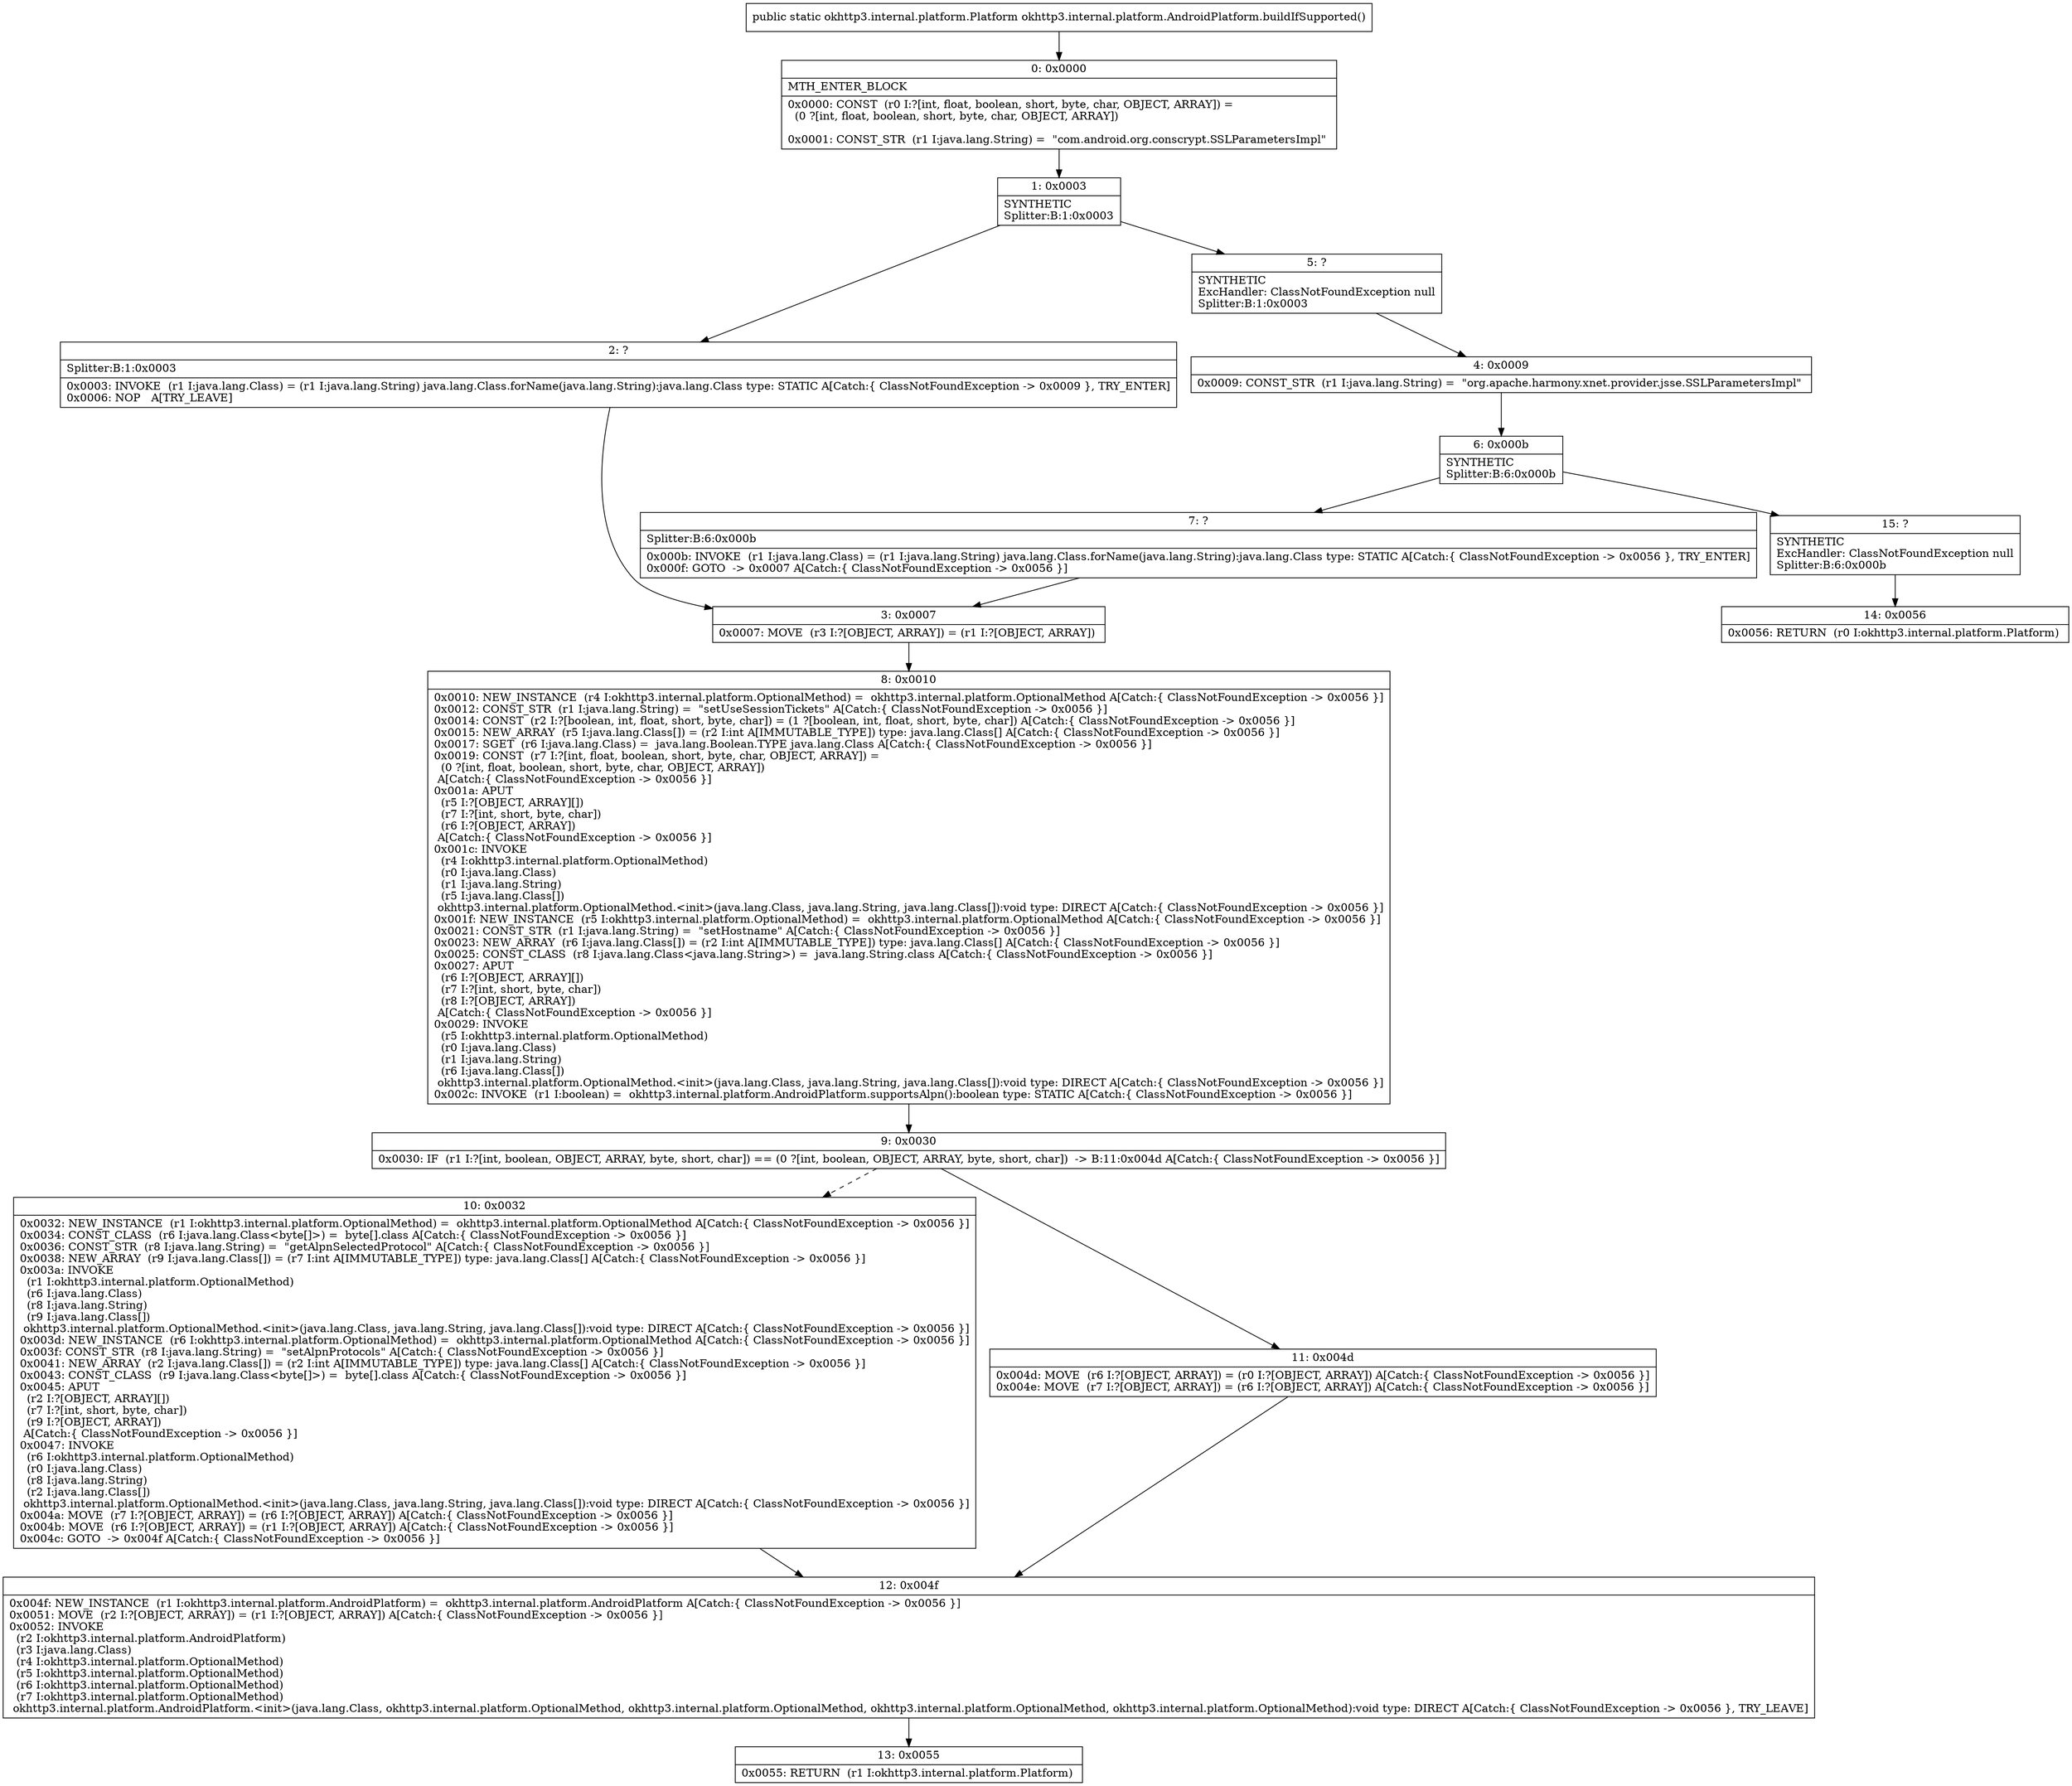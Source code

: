 digraph "CFG forokhttp3.internal.platform.AndroidPlatform.buildIfSupported()Lokhttp3\/internal\/platform\/Platform;" {
Node_0 [shape=record,label="{0\:\ 0x0000|MTH_ENTER_BLOCK\l|0x0000: CONST  (r0 I:?[int, float, boolean, short, byte, char, OBJECT, ARRAY]) = \l  (0 ?[int, float, boolean, short, byte, char, OBJECT, ARRAY])\l \l0x0001: CONST_STR  (r1 I:java.lang.String) =  \"com.android.org.conscrypt.SSLParametersImpl\" \l}"];
Node_1 [shape=record,label="{1\:\ 0x0003|SYNTHETIC\lSplitter:B:1:0x0003\l}"];
Node_2 [shape=record,label="{2\:\ ?|Splitter:B:1:0x0003\l|0x0003: INVOKE  (r1 I:java.lang.Class) = (r1 I:java.lang.String) java.lang.Class.forName(java.lang.String):java.lang.Class type: STATIC A[Catch:\{ ClassNotFoundException \-\> 0x0009 \}, TRY_ENTER]\l0x0006: NOP   A[TRY_LEAVE]\l}"];
Node_3 [shape=record,label="{3\:\ 0x0007|0x0007: MOVE  (r3 I:?[OBJECT, ARRAY]) = (r1 I:?[OBJECT, ARRAY]) \l}"];
Node_4 [shape=record,label="{4\:\ 0x0009|0x0009: CONST_STR  (r1 I:java.lang.String) =  \"org.apache.harmony.xnet.provider.jsse.SSLParametersImpl\" \l}"];
Node_5 [shape=record,label="{5\:\ ?|SYNTHETIC\lExcHandler: ClassNotFoundException null\lSplitter:B:1:0x0003\l}"];
Node_6 [shape=record,label="{6\:\ 0x000b|SYNTHETIC\lSplitter:B:6:0x000b\l}"];
Node_7 [shape=record,label="{7\:\ ?|Splitter:B:6:0x000b\l|0x000b: INVOKE  (r1 I:java.lang.Class) = (r1 I:java.lang.String) java.lang.Class.forName(java.lang.String):java.lang.Class type: STATIC A[Catch:\{ ClassNotFoundException \-\> 0x0056 \}, TRY_ENTER]\l0x000f: GOTO  \-\> 0x0007 A[Catch:\{ ClassNotFoundException \-\> 0x0056 \}]\l}"];
Node_8 [shape=record,label="{8\:\ 0x0010|0x0010: NEW_INSTANCE  (r4 I:okhttp3.internal.platform.OptionalMethod) =  okhttp3.internal.platform.OptionalMethod A[Catch:\{ ClassNotFoundException \-\> 0x0056 \}]\l0x0012: CONST_STR  (r1 I:java.lang.String) =  \"setUseSessionTickets\" A[Catch:\{ ClassNotFoundException \-\> 0x0056 \}]\l0x0014: CONST  (r2 I:?[boolean, int, float, short, byte, char]) = (1 ?[boolean, int, float, short, byte, char]) A[Catch:\{ ClassNotFoundException \-\> 0x0056 \}]\l0x0015: NEW_ARRAY  (r5 I:java.lang.Class[]) = (r2 I:int A[IMMUTABLE_TYPE]) type: java.lang.Class[] A[Catch:\{ ClassNotFoundException \-\> 0x0056 \}]\l0x0017: SGET  (r6 I:java.lang.Class) =  java.lang.Boolean.TYPE java.lang.Class A[Catch:\{ ClassNotFoundException \-\> 0x0056 \}]\l0x0019: CONST  (r7 I:?[int, float, boolean, short, byte, char, OBJECT, ARRAY]) = \l  (0 ?[int, float, boolean, short, byte, char, OBJECT, ARRAY])\l A[Catch:\{ ClassNotFoundException \-\> 0x0056 \}]\l0x001a: APUT  \l  (r5 I:?[OBJECT, ARRAY][])\l  (r7 I:?[int, short, byte, char])\l  (r6 I:?[OBJECT, ARRAY])\l A[Catch:\{ ClassNotFoundException \-\> 0x0056 \}]\l0x001c: INVOKE  \l  (r4 I:okhttp3.internal.platform.OptionalMethod)\l  (r0 I:java.lang.Class)\l  (r1 I:java.lang.String)\l  (r5 I:java.lang.Class[])\l okhttp3.internal.platform.OptionalMethod.\<init\>(java.lang.Class, java.lang.String, java.lang.Class[]):void type: DIRECT A[Catch:\{ ClassNotFoundException \-\> 0x0056 \}]\l0x001f: NEW_INSTANCE  (r5 I:okhttp3.internal.platform.OptionalMethod) =  okhttp3.internal.platform.OptionalMethod A[Catch:\{ ClassNotFoundException \-\> 0x0056 \}]\l0x0021: CONST_STR  (r1 I:java.lang.String) =  \"setHostname\" A[Catch:\{ ClassNotFoundException \-\> 0x0056 \}]\l0x0023: NEW_ARRAY  (r6 I:java.lang.Class[]) = (r2 I:int A[IMMUTABLE_TYPE]) type: java.lang.Class[] A[Catch:\{ ClassNotFoundException \-\> 0x0056 \}]\l0x0025: CONST_CLASS  (r8 I:java.lang.Class\<java.lang.String\>) =  java.lang.String.class A[Catch:\{ ClassNotFoundException \-\> 0x0056 \}]\l0x0027: APUT  \l  (r6 I:?[OBJECT, ARRAY][])\l  (r7 I:?[int, short, byte, char])\l  (r8 I:?[OBJECT, ARRAY])\l A[Catch:\{ ClassNotFoundException \-\> 0x0056 \}]\l0x0029: INVOKE  \l  (r5 I:okhttp3.internal.platform.OptionalMethod)\l  (r0 I:java.lang.Class)\l  (r1 I:java.lang.String)\l  (r6 I:java.lang.Class[])\l okhttp3.internal.platform.OptionalMethod.\<init\>(java.lang.Class, java.lang.String, java.lang.Class[]):void type: DIRECT A[Catch:\{ ClassNotFoundException \-\> 0x0056 \}]\l0x002c: INVOKE  (r1 I:boolean) =  okhttp3.internal.platform.AndroidPlatform.supportsAlpn():boolean type: STATIC A[Catch:\{ ClassNotFoundException \-\> 0x0056 \}]\l}"];
Node_9 [shape=record,label="{9\:\ 0x0030|0x0030: IF  (r1 I:?[int, boolean, OBJECT, ARRAY, byte, short, char]) == (0 ?[int, boolean, OBJECT, ARRAY, byte, short, char])  \-\> B:11:0x004d A[Catch:\{ ClassNotFoundException \-\> 0x0056 \}]\l}"];
Node_10 [shape=record,label="{10\:\ 0x0032|0x0032: NEW_INSTANCE  (r1 I:okhttp3.internal.platform.OptionalMethod) =  okhttp3.internal.platform.OptionalMethod A[Catch:\{ ClassNotFoundException \-\> 0x0056 \}]\l0x0034: CONST_CLASS  (r6 I:java.lang.Class\<byte[]\>) =  byte[].class A[Catch:\{ ClassNotFoundException \-\> 0x0056 \}]\l0x0036: CONST_STR  (r8 I:java.lang.String) =  \"getAlpnSelectedProtocol\" A[Catch:\{ ClassNotFoundException \-\> 0x0056 \}]\l0x0038: NEW_ARRAY  (r9 I:java.lang.Class[]) = (r7 I:int A[IMMUTABLE_TYPE]) type: java.lang.Class[] A[Catch:\{ ClassNotFoundException \-\> 0x0056 \}]\l0x003a: INVOKE  \l  (r1 I:okhttp3.internal.platform.OptionalMethod)\l  (r6 I:java.lang.Class)\l  (r8 I:java.lang.String)\l  (r9 I:java.lang.Class[])\l okhttp3.internal.platform.OptionalMethod.\<init\>(java.lang.Class, java.lang.String, java.lang.Class[]):void type: DIRECT A[Catch:\{ ClassNotFoundException \-\> 0x0056 \}]\l0x003d: NEW_INSTANCE  (r6 I:okhttp3.internal.platform.OptionalMethod) =  okhttp3.internal.platform.OptionalMethod A[Catch:\{ ClassNotFoundException \-\> 0x0056 \}]\l0x003f: CONST_STR  (r8 I:java.lang.String) =  \"setAlpnProtocols\" A[Catch:\{ ClassNotFoundException \-\> 0x0056 \}]\l0x0041: NEW_ARRAY  (r2 I:java.lang.Class[]) = (r2 I:int A[IMMUTABLE_TYPE]) type: java.lang.Class[] A[Catch:\{ ClassNotFoundException \-\> 0x0056 \}]\l0x0043: CONST_CLASS  (r9 I:java.lang.Class\<byte[]\>) =  byte[].class A[Catch:\{ ClassNotFoundException \-\> 0x0056 \}]\l0x0045: APUT  \l  (r2 I:?[OBJECT, ARRAY][])\l  (r7 I:?[int, short, byte, char])\l  (r9 I:?[OBJECT, ARRAY])\l A[Catch:\{ ClassNotFoundException \-\> 0x0056 \}]\l0x0047: INVOKE  \l  (r6 I:okhttp3.internal.platform.OptionalMethod)\l  (r0 I:java.lang.Class)\l  (r8 I:java.lang.String)\l  (r2 I:java.lang.Class[])\l okhttp3.internal.platform.OptionalMethod.\<init\>(java.lang.Class, java.lang.String, java.lang.Class[]):void type: DIRECT A[Catch:\{ ClassNotFoundException \-\> 0x0056 \}]\l0x004a: MOVE  (r7 I:?[OBJECT, ARRAY]) = (r6 I:?[OBJECT, ARRAY]) A[Catch:\{ ClassNotFoundException \-\> 0x0056 \}]\l0x004b: MOVE  (r6 I:?[OBJECT, ARRAY]) = (r1 I:?[OBJECT, ARRAY]) A[Catch:\{ ClassNotFoundException \-\> 0x0056 \}]\l0x004c: GOTO  \-\> 0x004f A[Catch:\{ ClassNotFoundException \-\> 0x0056 \}]\l}"];
Node_11 [shape=record,label="{11\:\ 0x004d|0x004d: MOVE  (r6 I:?[OBJECT, ARRAY]) = (r0 I:?[OBJECT, ARRAY]) A[Catch:\{ ClassNotFoundException \-\> 0x0056 \}]\l0x004e: MOVE  (r7 I:?[OBJECT, ARRAY]) = (r6 I:?[OBJECT, ARRAY]) A[Catch:\{ ClassNotFoundException \-\> 0x0056 \}]\l}"];
Node_12 [shape=record,label="{12\:\ 0x004f|0x004f: NEW_INSTANCE  (r1 I:okhttp3.internal.platform.AndroidPlatform) =  okhttp3.internal.platform.AndroidPlatform A[Catch:\{ ClassNotFoundException \-\> 0x0056 \}]\l0x0051: MOVE  (r2 I:?[OBJECT, ARRAY]) = (r1 I:?[OBJECT, ARRAY]) A[Catch:\{ ClassNotFoundException \-\> 0x0056 \}]\l0x0052: INVOKE  \l  (r2 I:okhttp3.internal.platform.AndroidPlatform)\l  (r3 I:java.lang.Class)\l  (r4 I:okhttp3.internal.platform.OptionalMethod)\l  (r5 I:okhttp3.internal.platform.OptionalMethod)\l  (r6 I:okhttp3.internal.platform.OptionalMethod)\l  (r7 I:okhttp3.internal.platform.OptionalMethod)\l okhttp3.internal.platform.AndroidPlatform.\<init\>(java.lang.Class, okhttp3.internal.platform.OptionalMethod, okhttp3.internal.platform.OptionalMethod, okhttp3.internal.platform.OptionalMethod, okhttp3.internal.platform.OptionalMethod):void type: DIRECT A[Catch:\{ ClassNotFoundException \-\> 0x0056 \}, TRY_LEAVE]\l}"];
Node_13 [shape=record,label="{13\:\ 0x0055|0x0055: RETURN  (r1 I:okhttp3.internal.platform.Platform) \l}"];
Node_14 [shape=record,label="{14\:\ 0x0056|0x0056: RETURN  (r0 I:okhttp3.internal.platform.Platform) \l}"];
Node_15 [shape=record,label="{15\:\ ?|SYNTHETIC\lExcHandler: ClassNotFoundException null\lSplitter:B:6:0x000b\l}"];
MethodNode[shape=record,label="{public static okhttp3.internal.platform.Platform okhttp3.internal.platform.AndroidPlatform.buildIfSupported() }"];
MethodNode -> Node_0;
Node_0 -> Node_1;
Node_1 -> Node_2;
Node_1 -> Node_5;
Node_2 -> Node_3;
Node_3 -> Node_8;
Node_4 -> Node_6;
Node_5 -> Node_4;
Node_6 -> Node_7;
Node_6 -> Node_15;
Node_7 -> Node_3;
Node_8 -> Node_9;
Node_9 -> Node_10[style=dashed];
Node_9 -> Node_11;
Node_10 -> Node_12;
Node_11 -> Node_12;
Node_12 -> Node_13;
Node_15 -> Node_14;
}

